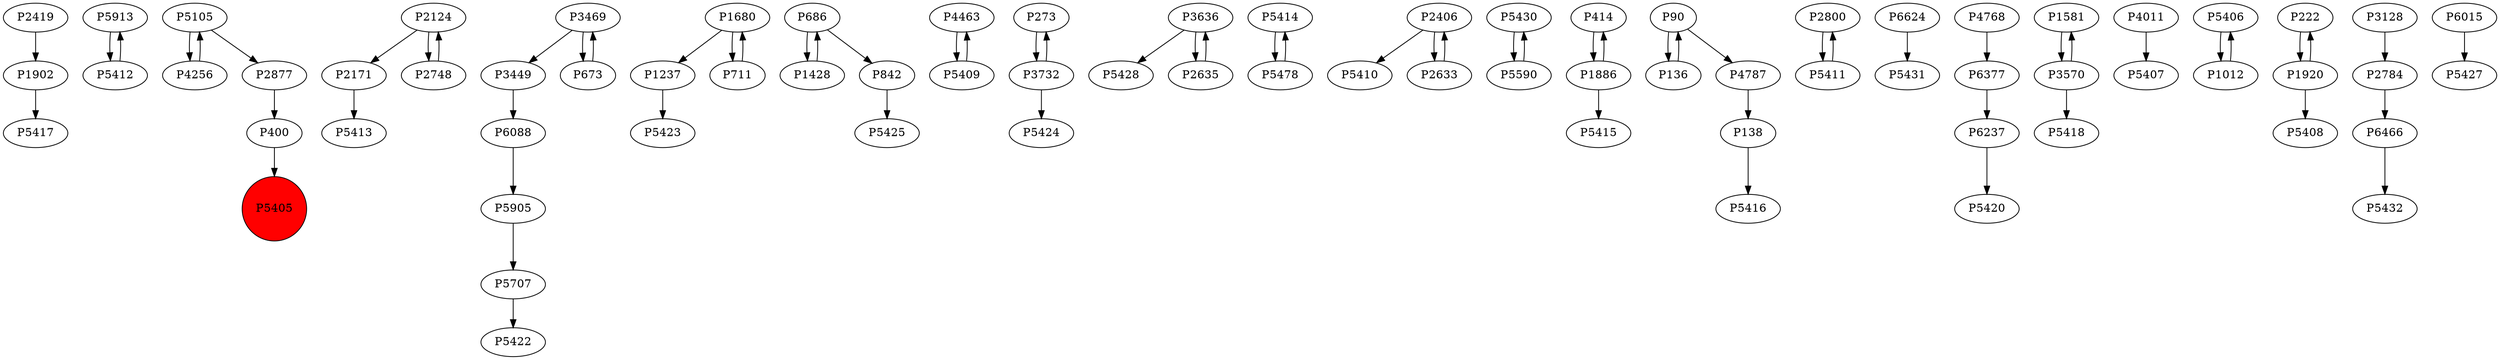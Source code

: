digraph {
	P2419 -> P1902
	P5913 -> P5412
	P2877 -> P400
	P2124 -> P2171
	P6088 -> P5905
	P1680 -> P1237
	P686 -> P1428
	P4463 -> P5409
	P273 -> P3732
	P3636 -> P5428
	P1237 -> P5423
	P5414 -> P5478
	P3469 -> P3449
	P5478 -> P5414
	P2406 -> P5410
	P4256 -> P5105
	P5430 -> P5590
	P414 -> P1886
	P138 -> P5416
	P686 -> P842
	P711 -> P1680
	P2171 -> P5413
	P3469 -> P673
	P5105 -> P4256
	P2124 -> P2748
	P2800 -> P5411
	P6624 -> P5431
	P3449 -> P6088
	P673 -> P3469
	P4768 -> P6377
	P90 -> P136
	P1680 -> P711
	P136 -> P90
	P1581 -> P3570
	P2748 -> P2124
	P2406 -> P2633
	P4011 -> P5407
	P5412 -> P5913
	P5406 -> P1012
	P1428 -> P686
	P222 -> P1920
	P3570 -> P1581
	P5590 -> P5430
	P6466 -> P5432
	P1012 -> P5406
	P2635 -> P3636
	P2633 -> P2406
	P6377 -> P6237
	P90 -> P4787
	P5105 -> P2877
	P3732 -> P273
	P2784 -> P6466
	P842 -> P5425
	P3570 -> P5418
	P6015 -> P5427
	P6237 -> P5420
	P5411 -> P2800
	P3732 -> P5424
	P5409 -> P4463
	P3128 -> P2784
	P5707 -> P5422
	P1902 -> P5417
	P4787 -> P138
	P1886 -> P414
	P1920 -> P222
	P5905 -> P5707
	P1886 -> P5415
	P1920 -> P5408
	P3636 -> P2635
	P400 -> P5405
	P5405 [shape=circle]
	P5405 [style=filled]
	P5405 [fillcolor=red]
}